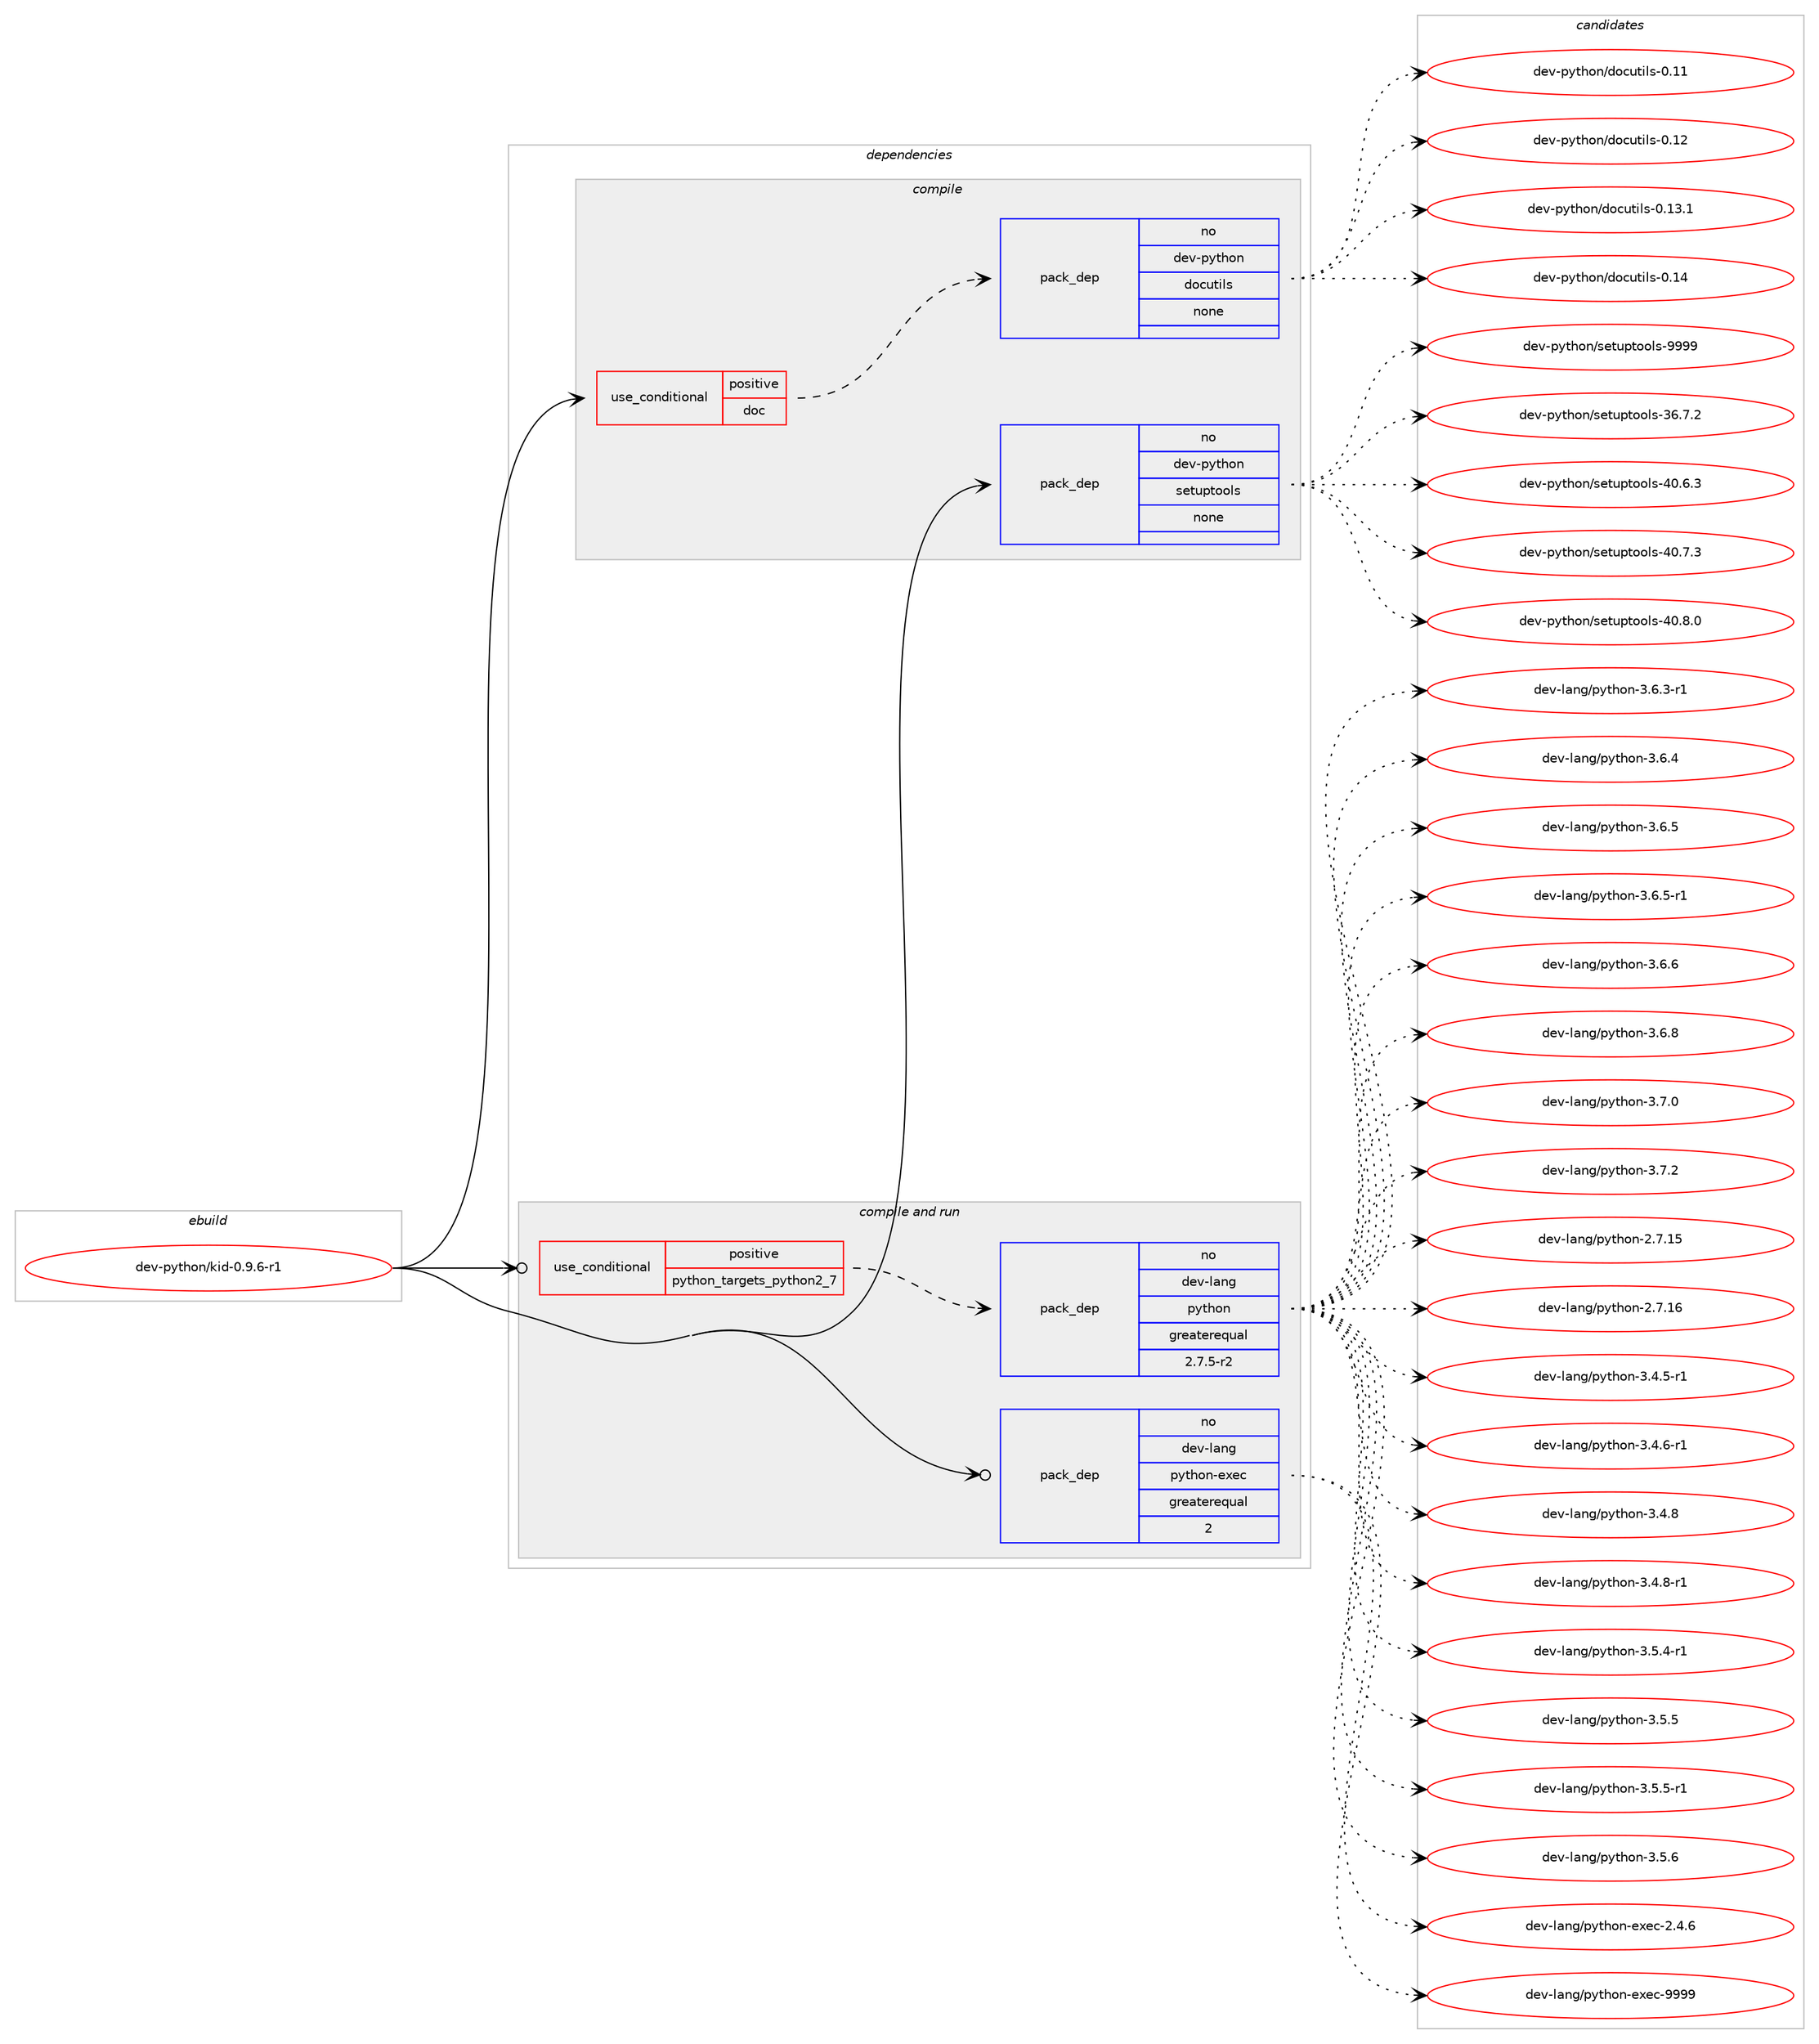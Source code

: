 digraph prolog {

# *************
# Graph options
# *************

newrank=true;
concentrate=true;
compound=true;
graph [rankdir=LR,fontname=Helvetica,fontsize=10,ranksep=1.5];#, ranksep=2.5, nodesep=0.2];
edge  [arrowhead=vee];
node  [fontname=Helvetica,fontsize=10];

# **********
# The ebuild
# **********

subgraph cluster_leftcol {
color=gray;
rank=same;
label=<<i>ebuild</i>>;
id [label="dev-python/kid-0.9.6-r1", color=red, width=4, href="../dev-python/kid-0.9.6-r1.svg"];
}

# ****************
# The dependencies
# ****************

subgraph cluster_midcol {
color=gray;
label=<<i>dependencies</i>>;
subgraph cluster_compile {
fillcolor="#eeeeee";
style=filled;
label=<<i>compile</i>>;
subgraph cond376682 {
dependency1416542 [label=<<TABLE BORDER="0" CELLBORDER="1" CELLSPACING="0" CELLPADDING="4"><TR><TD ROWSPAN="3" CELLPADDING="10">use_conditional</TD></TR><TR><TD>positive</TD></TR><TR><TD>doc</TD></TR></TABLE>>, shape=none, color=red];
subgraph pack1016587 {
dependency1416543 [label=<<TABLE BORDER="0" CELLBORDER="1" CELLSPACING="0" CELLPADDING="4" WIDTH="220"><TR><TD ROWSPAN="6" CELLPADDING="30">pack_dep</TD></TR><TR><TD WIDTH="110">no</TD></TR><TR><TD>dev-python</TD></TR><TR><TD>docutils</TD></TR><TR><TD>none</TD></TR><TR><TD></TD></TR></TABLE>>, shape=none, color=blue];
}
dependency1416542:e -> dependency1416543:w [weight=20,style="dashed",arrowhead="vee"];
}
id:e -> dependency1416542:w [weight=20,style="solid",arrowhead="vee"];
subgraph pack1016588 {
dependency1416544 [label=<<TABLE BORDER="0" CELLBORDER="1" CELLSPACING="0" CELLPADDING="4" WIDTH="220"><TR><TD ROWSPAN="6" CELLPADDING="30">pack_dep</TD></TR><TR><TD WIDTH="110">no</TD></TR><TR><TD>dev-python</TD></TR><TR><TD>setuptools</TD></TR><TR><TD>none</TD></TR><TR><TD></TD></TR></TABLE>>, shape=none, color=blue];
}
id:e -> dependency1416544:w [weight=20,style="solid",arrowhead="vee"];
}
subgraph cluster_compileandrun {
fillcolor="#eeeeee";
style=filled;
label=<<i>compile and run</i>>;
subgraph cond376683 {
dependency1416545 [label=<<TABLE BORDER="0" CELLBORDER="1" CELLSPACING="0" CELLPADDING="4"><TR><TD ROWSPAN="3" CELLPADDING="10">use_conditional</TD></TR><TR><TD>positive</TD></TR><TR><TD>python_targets_python2_7</TD></TR></TABLE>>, shape=none, color=red];
subgraph pack1016589 {
dependency1416546 [label=<<TABLE BORDER="0" CELLBORDER="1" CELLSPACING="0" CELLPADDING="4" WIDTH="220"><TR><TD ROWSPAN="6" CELLPADDING="30">pack_dep</TD></TR><TR><TD WIDTH="110">no</TD></TR><TR><TD>dev-lang</TD></TR><TR><TD>python</TD></TR><TR><TD>greaterequal</TD></TR><TR><TD>2.7.5-r2</TD></TR></TABLE>>, shape=none, color=blue];
}
dependency1416545:e -> dependency1416546:w [weight=20,style="dashed",arrowhead="vee"];
}
id:e -> dependency1416545:w [weight=20,style="solid",arrowhead="odotvee"];
subgraph pack1016590 {
dependency1416547 [label=<<TABLE BORDER="0" CELLBORDER="1" CELLSPACING="0" CELLPADDING="4" WIDTH="220"><TR><TD ROWSPAN="6" CELLPADDING="30">pack_dep</TD></TR><TR><TD WIDTH="110">no</TD></TR><TR><TD>dev-lang</TD></TR><TR><TD>python-exec</TD></TR><TR><TD>greaterequal</TD></TR><TR><TD>2</TD></TR></TABLE>>, shape=none, color=blue];
}
id:e -> dependency1416547:w [weight=20,style="solid",arrowhead="odotvee"];
}
subgraph cluster_run {
fillcolor="#eeeeee";
style=filled;
label=<<i>run</i>>;
}
}

# **************
# The candidates
# **************

subgraph cluster_choices {
rank=same;
color=gray;
label=<<i>candidates</i>>;

subgraph choice1016587 {
color=black;
nodesep=1;
choice1001011184511212111610411111047100111991171161051081154548464949 [label="dev-python/docutils-0.11", color=red, width=4,href="../dev-python/docutils-0.11.svg"];
choice1001011184511212111610411111047100111991171161051081154548464950 [label="dev-python/docutils-0.12", color=red, width=4,href="../dev-python/docutils-0.12.svg"];
choice10010111845112121116104111110471001119911711610510811545484649514649 [label="dev-python/docutils-0.13.1", color=red, width=4,href="../dev-python/docutils-0.13.1.svg"];
choice1001011184511212111610411111047100111991171161051081154548464952 [label="dev-python/docutils-0.14", color=red, width=4,href="../dev-python/docutils-0.14.svg"];
dependency1416543:e -> choice1001011184511212111610411111047100111991171161051081154548464949:w [style=dotted,weight="100"];
dependency1416543:e -> choice1001011184511212111610411111047100111991171161051081154548464950:w [style=dotted,weight="100"];
dependency1416543:e -> choice10010111845112121116104111110471001119911711610510811545484649514649:w [style=dotted,weight="100"];
dependency1416543:e -> choice1001011184511212111610411111047100111991171161051081154548464952:w [style=dotted,weight="100"];
}
subgraph choice1016588 {
color=black;
nodesep=1;
choice100101118451121211161041111104711510111611711211611111110811545515446554650 [label="dev-python/setuptools-36.7.2", color=red, width=4,href="../dev-python/setuptools-36.7.2.svg"];
choice100101118451121211161041111104711510111611711211611111110811545524846544651 [label="dev-python/setuptools-40.6.3", color=red, width=4,href="../dev-python/setuptools-40.6.3.svg"];
choice100101118451121211161041111104711510111611711211611111110811545524846554651 [label="dev-python/setuptools-40.7.3", color=red, width=4,href="../dev-python/setuptools-40.7.3.svg"];
choice100101118451121211161041111104711510111611711211611111110811545524846564648 [label="dev-python/setuptools-40.8.0", color=red, width=4,href="../dev-python/setuptools-40.8.0.svg"];
choice10010111845112121116104111110471151011161171121161111111081154557575757 [label="dev-python/setuptools-9999", color=red, width=4,href="../dev-python/setuptools-9999.svg"];
dependency1416544:e -> choice100101118451121211161041111104711510111611711211611111110811545515446554650:w [style=dotted,weight="100"];
dependency1416544:e -> choice100101118451121211161041111104711510111611711211611111110811545524846544651:w [style=dotted,weight="100"];
dependency1416544:e -> choice100101118451121211161041111104711510111611711211611111110811545524846554651:w [style=dotted,weight="100"];
dependency1416544:e -> choice100101118451121211161041111104711510111611711211611111110811545524846564648:w [style=dotted,weight="100"];
dependency1416544:e -> choice10010111845112121116104111110471151011161171121161111111081154557575757:w [style=dotted,weight="100"];
}
subgraph choice1016589 {
color=black;
nodesep=1;
choice10010111845108971101034711212111610411111045504655464953 [label="dev-lang/python-2.7.15", color=red, width=4,href="../dev-lang/python-2.7.15.svg"];
choice10010111845108971101034711212111610411111045504655464954 [label="dev-lang/python-2.7.16", color=red, width=4,href="../dev-lang/python-2.7.16.svg"];
choice1001011184510897110103471121211161041111104551465246534511449 [label="dev-lang/python-3.4.5-r1", color=red, width=4,href="../dev-lang/python-3.4.5-r1.svg"];
choice1001011184510897110103471121211161041111104551465246544511449 [label="dev-lang/python-3.4.6-r1", color=red, width=4,href="../dev-lang/python-3.4.6-r1.svg"];
choice100101118451089711010347112121116104111110455146524656 [label="dev-lang/python-3.4.8", color=red, width=4,href="../dev-lang/python-3.4.8.svg"];
choice1001011184510897110103471121211161041111104551465246564511449 [label="dev-lang/python-3.4.8-r1", color=red, width=4,href="../dev-lang/python-3.4.8-r1.svg"];
choice1001011184510897110103471121211161041111104551465346524511449 [label="dev-lang/python-3.5.4-r1", color=red, width=4,href="../dev-lang/python-3.5.4-r1.svg"];
choice100101118451089711010347112121116104111110455146534653 [label="dev-lang/python-3.5.5", color=red, width=4,href="../dev-lang/python-3.5.5.svg"];
choice1001011184510897110103471121211161041111104551465346534511449 [label="dev-lang/python-3.5.5-r1", color=red, width=4,href="../dev-lang/python-3.5.5-r1.svg"];
choice100101118451089711010347112121116104111110455146534654 [label="dev-lang/python-3.5.6", color=red, width=4,href="../dev-lang/python-3.5.6.svg"];
choice1001011184510897110103471121211161041111104551465446514511449 [label="dev-lang/python-3.6.3-r1", color=red, width=4,href="../dev-lang/python-3.6.3-r1.svg"];
choice100101118451089711010347112121116104111110455146544652 [label="dev-lang/python-3.6.4", color=red, width=4,href="../dev-lang/python-3.6.4.svg"];
choice100101118451089711010347112121116104111110455146544653 [label="dev-lang/python-3.6.5", color=red, width=4,href="../dev-lang/python-3.6.5.svg"];
choice1001011184510897110103471121211161041111104551465446534511449 [label="dev-lang/python-3.6.5-r1", color=red, width=4,href="../dev-lang/python-3.6.5-r1.svg"];
choice100101118451089711010347112121116104111110455146544654 [label="dev-lang/python-3.6.6", color=red, width=4,href="../dev-lang/python-3.6.6.svg"];
choice100101118451089711010347112121116104111110455146544656 [label="dev-lang/python-3.6.8", color=red, width=4,href="../dev-lang/python-3.6.8.svg"];
choice100101118451089711010347112121116104111110455146554648 [label="dev-lang/python-3.7.0", color=red, width=4,href="../dev-lang/python-3.7.0.svg"];
choice100101118451089711010347112121116104111110455146554650 [label="dev-lang/python-3.7.2", color=red, width=4,href="../dev-lang/python-3.7.2.svg"];
dependency1416546:e -> choice10010111845108971101034711212111610411111045504655464953:w [style=dotted,weight="100"];
dependency1416546:e -> choice10010111845108971101034711212111610411111045504655464954:w [style=dotted,weight="100"];
dependency1416546:e -> choice1001011184510897110103471121211161041111104551465246534511449:w [style=dotted,weight="100"];
dependency1416546:e -> choice1001011184510897110103471121211161041111104551465246544511449:w [style=dotted,weight="100"];
dependency1416546:e -> choice100101118451089711010347112121116104111110455146524656:w [style=dotted,weight="100"];
dependency1416546:e -> choice1001011184510897110103471121211161041111104551465246564511449:w [style=dotted,weight="100"];
dependency1416546:e -> choice1001011184510897110103471121211161041111104551465346524511449:w [style=dotted,weight="100"];
dependency1416546:e -> choice100101118451089711010347112121116104111110455146534653:w [style=dotted,weight="100"];
dependency1416546:e -> choice1001011184510897110103471121211161041111104551465346534511449:w [style=dotted,weight="100"];
dependency1416546:e -> choice100101118451089711010347112121116104111110455146534654:w [style=dotted,weight="100"];
dependency1416546:e -> choice1001011184510897110103471121211161041111104551465446514511449:w [style=dotted,weight="100"];
dependency1416546:e -> choice100101118451089711010347112121116104111110455146544652:w [style=dotted,weight="100"];
dependency1416546:e -> choice100101118451089711010347112121116104111110455146544653:w [style=dotted,weight="100"];
dependency1416546:e -> choice1001011184510897110103471121211161041111104551465446534511449:w [style=dotted,weight="100"];
dependency1416546:e -> choice100101118451089711010347112121116104111110455146544654:w [style=dotted,weight="100"];
dependency1416546:e -> choice100101118451089711010347112121116104111110455146544656:w [style=dotted,weight="100"];
dependency1416546:e -> choice100101118451089711010347112121116104111110455146554648:w [style=dotted,weight="100"];
dependency1416546:e -> choice100101118451089711010347112121116104111110455146554650:w [style=dotted,weight="100"];
}
subgraph choice1016590 {
color=black;
nodesep=1;
choice1001011184510897110103471121211161041111104510112010199455046524654 [label="dev-lang/python-exec-2.4.6", color=red, width=4,href="../dev-lang/python-exec-2.4.6.svg"];
choice10010111845108971101034711212111610411111045101120101994557575757 [label="dev-lang/python-exec-9999", color=red, width=4,href="../dev-lang/python-exec-9999.svg"];
dependency1416547:e -> choice1001011184510897110103471121211161041111104510112010199455046524654:w [style=dotted,weight="100"];
dependency1416547:e -> choice10010111845108971101034711212111610411111045101120101994557575757:w [style=dotted,weight="100"];
}
}

}

